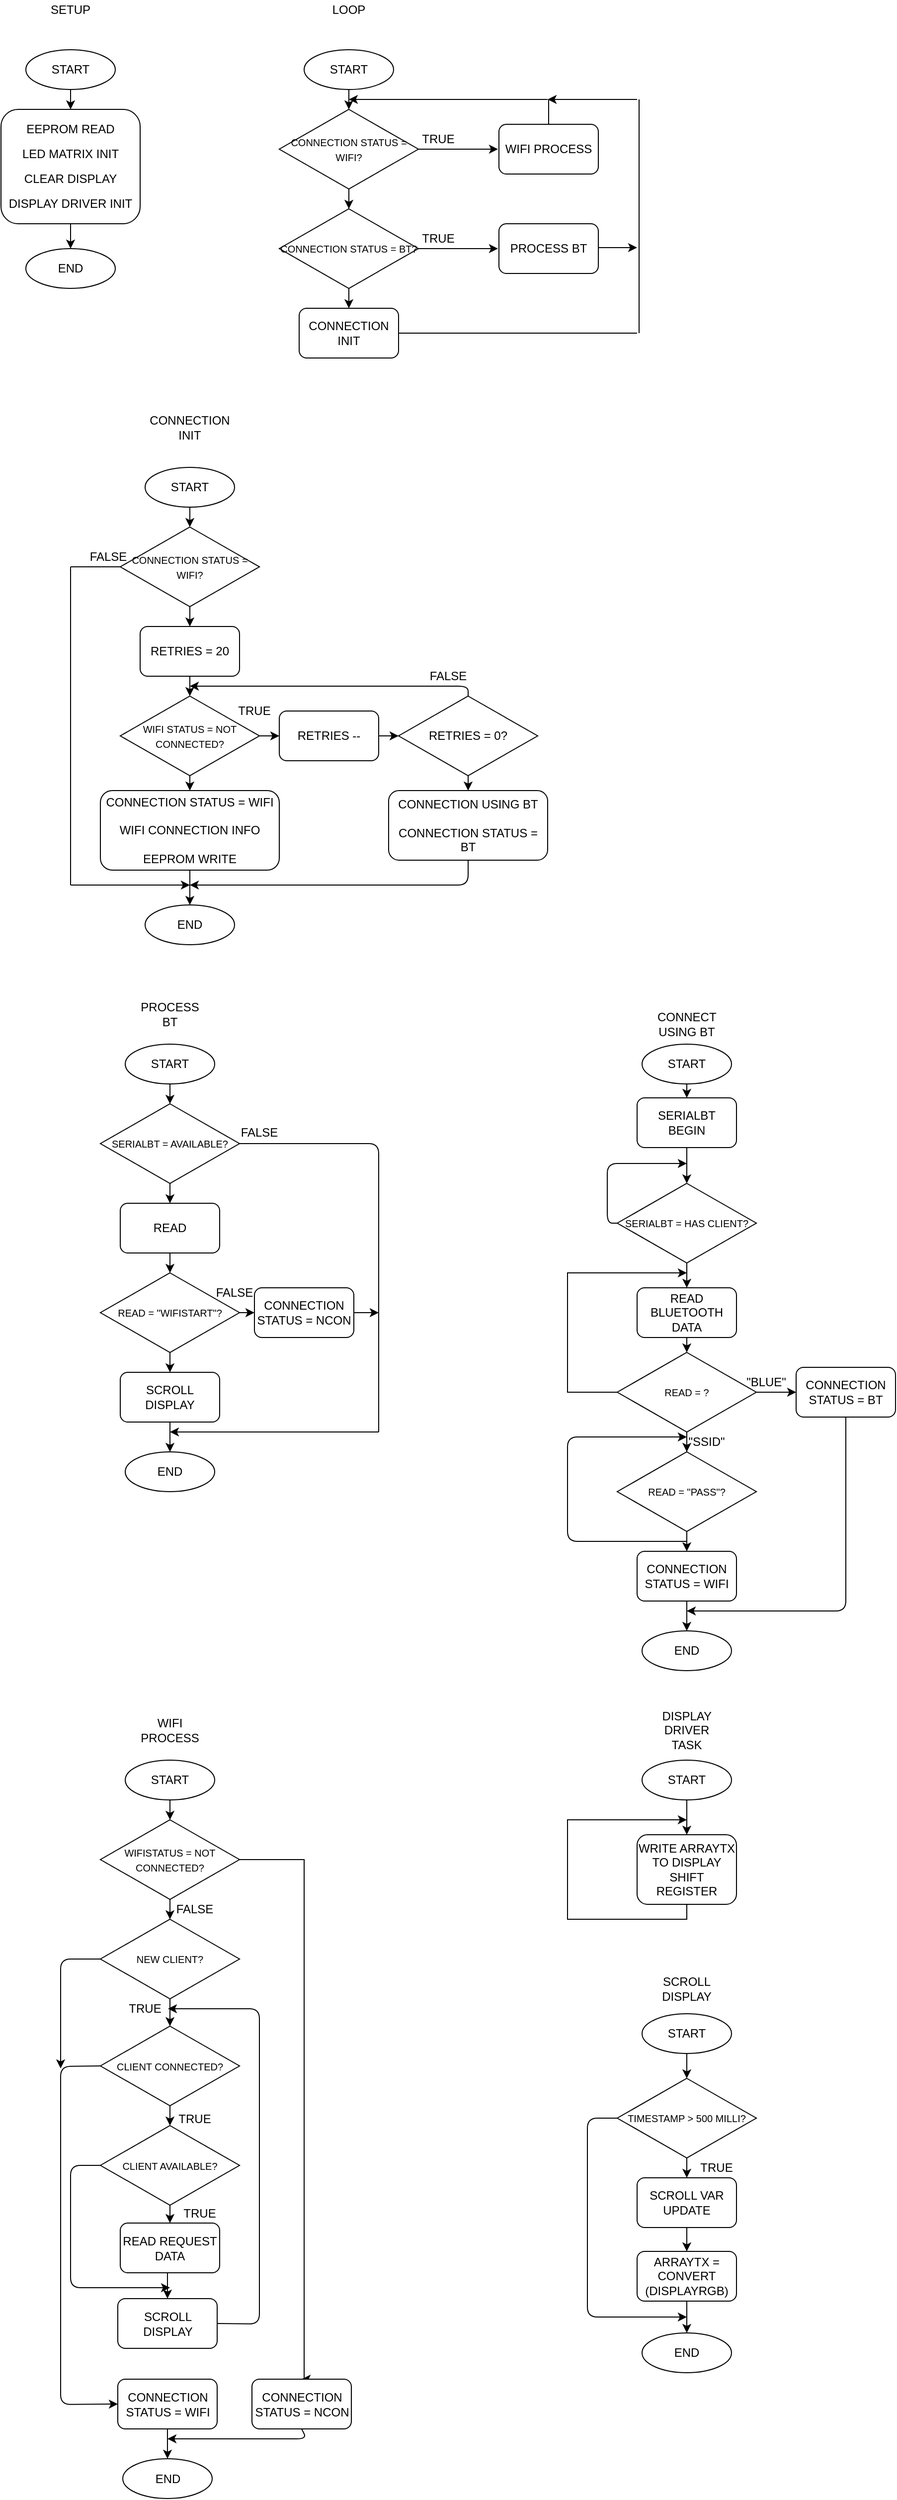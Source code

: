 <mxfile version="11.1.4" type="device"><diagram id="r3pLSAEh0v1esxWVnWzQ" name="Page-1"><mxGraphModel dx="897" dy="475" grid="1" gridSize="10" guides="1" tooltips="1" connect="1" arrows="1" fold="1" page="1" pageScale="1" pageWidth="827" pageHeight="1169" math="0" shadow="0"><root><mxCell id="0"/><mxCell id="1" parent="0"/><mxCell id="NDOC8Q_pHgvqUXHA_9qT-2" value="SETUP" style="text;html=1;strokeColor=none;fillColor=none;align=center;verticalAlign=middle;whiteSpace=wrap;rounded=0;" parent="1" vertex="1"><mxGeometry x="80" y="30" width="40" height="20" as="geometry"/></mxCell><mxCell id="NDOC8Q_pHgvqUXHA_9qT-3" value="LOOP" style="text;html=1;strokeColor=none;fillColor=none;align=center;verticalAlign=middle;whiteSpace=wrap;rounded=0;" parent="1" vertex="1"><mxGeometry x="360" y="30" width="40" height="20" as="geometry"/></mxCell><mxCell id="NDOC8Q_pHgvqUXHA_9qT-4" value="START" style="ellipse;whiteSpace=wrap;html=1;" parent="1" vertex="1"><mxGeometry x="55" y="80" width="90" height="40" as="geometry"/></mxCell><mxCell id="NDOC8Q_pHgvqUXHA_9qT-5" value="" style="rounded=1;whiteSpace=wrap;html=1;" parent="1" vertex="1"><mxGeometry x="30" y="140" width="140" height="115" as="geometry"/></mxCell><mxCell id="NDOC8Q_pHgvqUXHA_9qT-6" value="EEPROM READ" style="text;html=1;strokeColor=none;fillColor=none;align=center;verticalAlign=middle;whiteSpace=wrap;rounded=0;" parent="1" vertex="1"><mxGeometry x="50" y="150" width="100" height="20" as="geometry"/></mxCell><mxCell id="NDOC8Q_pHgvqUXHA_9qT-7" value="LED MATRIX INIT" style="text;html=1;strokeColor=none;fillColor=none;align=center;verticalAlign=middle;whiteSpace=wrap;rounded=0;" parent="1" vertex="1"><mxGeometry x="50" y="175" width="100" height="20" as="geometry"/></mxCell><mxCell id="NDOC8Q_pHgvqUXHA_9qT-8" value="CLEAR DISPLAY" style="text;html=1;strokeColor=none;fillColor=none;align=center;verticalAlign=middle;whiteSpace=wrap;rounded=0;" parent="1" vertex="1"><mxGeometry x="50" y="200" width="100" height="20" as="geometry"/></mxCell><mxCell id="NDOC8Q_pHgvqUXHA_9qT-9" value="DISPLAY DRIVER INIT" style="text;html=1;strokeColor=none;fillColor=none;align=center;verticalAlign=middle;whiteSpace=wrap;rounded=0;" parent="1" vertex="1"><mxGeometry x="30" y="225" width="140" height="20" as="geometry"/></mxCell><mxCell id="NDOC8Q_pHgvqUXHA_9qT-10" value="" style="endArrow=classic;html=1;exitX=0.5;exitY=1;exitDx=0;exitDy=0;" parent="1" source="NDOC8Q_pHgvqUXHA_9qT-4" edge="1"><mxGeometry width="50" height="50" relative="1" as="geometry"><mxPoint x="30" y="330" as="sourcePoint"/><mxPoint x="100" y="140" as="targetPoint"/></mxGeometry></mxCell><mxCell id="NDOC8Q_pHgvqUXHA_9qT-11" value="END" style="ellipse;whiteSpace=wrap;html=1;" parent="1" vertex="1"><mxGeometry x="55" y="280" width="90" height="40" as="geometry"/></mxCell><mxCell id="NDOC8Q_pHgvqUXHA_9qT-12" value="" style="endArrow=classic;html=1;exitX=0.5;exitY=1;exitDx=0;exitDy=0;entryX=0.5;entryY=0;entryDx=0;entryDy=0;" parent="1" source="NDOC8Q_pHgvqUXHA_9qT-5" target="NDOC8Q_pHgvqUXHA_9qT-11" edge="1"><mxGeometry width="50" height="50" relative="1" as="geometry"><mxPoint x="30" y="380" as="sourcePoint"/><mxPoint x="80" y="330" as="targetPoint"/></mxGeometry></mxCell><mxCell id="NDOC8Q_pHgvqUXHA_9qT-14" value="START" style="ellipse;whiteSpace=wrap;html=1;" parent="1" vertex="1"><mxGeometry x="335" y="80" width="90" height="40" as="geometry"/></mxCell><mxCell id="NDOC8Q_pHgvqUXHA_9qT-21" value="" style="edgeStyle=orthogonalEdgeStyle;rounded=0;orthogonalLoop=1;jettySize=auto;html=1;" parent="1" source="NDOC8Q_pHgvqUXHA_9qT-15" edge="1"><mxGeometry relative="1" as="geometry"><mxPoint x="530" y="180" as="targetPoint"/></mxGeometry></mxCell><mxCell id="NDOC8Q_pHgvqUXHA_9qT-15" value="&lt;span style=&quot;white-space: normal&quot;&gt;&lt;font style=&quot;font-size: 10px ; line-height: 110%&quot;&gt;CONNECTION STATUS = WIFI?&lt;/font&gt;&lt;/span&gt;" style="rhombus;whiteSpace=wrap;html=1;" parent="1" vertex="1"><mxGeometry x="310" y="140" width="140" height="80" as="geometry"/></mxCell><mxCell id="NDOC8Q_pHgvqUXHA_9qT-16" value="" style="endArrow=classic;html=1;exitX=0.5;exitY=1;exitDx=0;exitDy=0;entryX=0.5;entryY=0;entryDx=0;entryDy=0;" parent="1" source="NDOC8Q_pHgvqUXHA_9qT-14" target="NDOC8Q_pHgvqUXHA_9qT-15" edge="1"><mxGeometry width="50" height="50" relative="1" as="geometry"><mxPoint x="-23" y="380" as="sourcePoint"/><mxPoint x="380" y="130" as="targetPoint"/></mxGeometry></mxCell><mxCell id="NDOC8Q_pHgvqUXHA_9qT-40" value="" style="edgeStyle=orthogonalEdgeStyle;rounded=0;orthogonalLoop=1;jettySize=auto;html=1;" parent="1" source="NDOC8Q_pHgvqUXHA_9qT-17" edge="1"><mxGeometry relative="1" as="geometry"><mxPoint x="530" y="280" as="targetPoint"/></mxGeometry></mxCell><mxCell id="NDOC8Q_pHgvqUXHA_9qT-17" value="&lt;span style=&quot;white-space: normal&quot;&gt;&lt;font style=&quot;font-size: 10px ; line-height: 110%&quot;&gt;CONNECTION STATUS = BT?&lt;/font&gt;&lt;/span&gt;" style="rhombus;whiteSpace=wrap;html=1;" parent="1" vertex="1"><mxGeometry x="310" y="240" width="140" height="80" as="geometry"/></mxCell><mxCell id="NDOC8Q_pHgvqUXHA_9qT-22" value="WIFI PROCESS" style="rounded=1;whiteSpace=wrap;html=1;" parent="1" vertex="1"><mxGeometry x="531" y="155" width="100" height="50" as="geometry"/></mxCell><mxCell id="NDOC8Q_pHgvqUXHA_9qT-25" value="PROCESS BT" style="rounded=1;whiteSpace=wrap;html=1;" parent="1" vertex="1"><mxGeometry x="531" y="255" width="100" height="50" as="geometry"/></mxCell><mxCell id="NDOC8Q_pHgvqUXHA_9qT-26" value="" style="endArrow=classic;html=1;" parent="1" edge="1"><mxGeometry width="50" height="50" relative="1" as="geometry"><mxPoint x="580" y="130" as="sourcePoint"/><mxPoint x="380" y="130" as="targetPoint"/></mxGeometry></mxCell><mxCell id="NDOC8Q_pHgvqUXHA_9qT-27" value="" style="endArrow=none;html=1;entryX=0.5;entryY=0;entryDx=0;entryDy=0;" parent="1" target="NDOC8Q_pHgvqUXHA_9qT-22" edge="1"><mxGeometry width="50" height="50" relative="1" as="geometry"><mxPoint x="581" y="130" as="sourcePoint"/><mxPoint x="-30" y="340" as="targetPoint"/></mxGeometry></mxCell><mxCell id="NDOC8Q_pHgvqUXHA_9qT-28" value="" style="endArrow=classic;html=1;" parent="1" edge="1"><mxGeometry width="50" height="50" relative="1" as="geometry"><mxPoint x="631" y="279" as="sourcePoint"/><mxPoint x="670" y="279" as="targetPoint"/></mxGeometry></mxCell><mxCell id="NDOC8Q_pHgvqUXHA_9qT-30" value="TRUE" style="text;html=1;strokeColor=none;fillColor=none;align=center;verticalAlign=middle;whiteSpace=wrap;rounded=0;" parent="1" vertex="1"><mxGeometry x="450" y="160" width="40" height="20" as="geometry"/></mxCell><mxCell id="NDOC8Q_pHgvqUXHA_9qT-31" value="TRUE" style="text;html=1;strokeColor=none;fillColor=none;align=center;verticalAlign=middle;whiteSpace=wrap;rounded=0;" parent="1" vertex="1"><mxGeometry x="450" y="260" width="40" height="20" as="geometry"/></mxCell><mxCell id="NDOC8Q_pHgvqUXHA_9qT-32" value="" style="endArrow=classic;html=1;exitX=0.5;exitY=1;exitDx=0;exitDy=0;entryX=0.5;entryY=0;entryDx=0;entryDy=0;" parent="1" source="NDOC8Q_pHgvqUXHA_9qT-15" target="NDOC8Q_pHgvqUXHA_9qT-17" edge="1"><mxGeometry width="50" height="50" relative="1" as="geometry"><mxPoint x="-170" y="390" as="sourcePoint"/><mxPoint x="-120" y="340" as="targetPoint"/></mxGeometry></mxCell><mxCell id="NDOC8Q_pHgvqUXHA_9qT-33" value="CONNECTION INIT" style="rounded=1;whiteSpace=wrap;html=1;" parent="1" vertex="1"><mxGeometry x="330" y="340" width="100" height="50" as="geometry"/></mxCell><mxCell id="NDOC8Q_pHgvqUXHA_9qT-34" value="" style="endArrow=classic;html=1;exitX=0.5;exitY=1;exitDx=0;exitDy=0;entryX=0.5;entryY=0;entryDx=0;entryDy=0;" parent="1" source="NDOC8Q_pHgvqUXHA_9qT-17" target="NDOC8Q_pHgvqUXHA_9qT-33" edge="1"><mxGeometry width="50" height="50" relative="1" as="geometry"><mxPoint x="-170" y="460" as="sourcePoint"/><mxPoint x="-120" y="410" as="targetPoint"/></mxGeometry></mxCell><mxCell id="NDOC8Q_pHgvqUXHA_9qT-35" value="" style="endArrow=classic;html=1;" parent="1" edge="1"><mxGeometry width="50" height="50" relative="1" as="geometry"><mxPoint x="670" y="130" as="sourcePoint"/><mxPoint x="580" y="130" as="targetPoint"/></mxGeometry></mxCell><mxCell id="NDOC8Q_pHgvqUXHA_9qT-36" value="" style="endArrow=none;html=1;" parent="1" edge="1"><mxGeometry width="50" height="50" relative="1" as="geometry"><mxPoint x="672" y="365" as="sourcePoint"/><mxPoint x="672" y="130" as="targetPoint"/></mxGeometry></mxCell><mxCell id="NDOC8Q_pHgvqUXHA_9qT-38" value="" style="endArrow=none;html=1;exitX=1;exitY=0.5;exitDx=0;exitDy=0;" parent="1" source="NDOC8Q_pHgvqUXHA_9qT-33" edge="1"><mxGeometry width="50" height="50" relative="1" as="geometry"><mxPoint x="-170" y="460" as="sourcePoint"/><mxPoint x="670" y="365" as="targetPoint"/></mxGeometry></mxCell><mxCell id="NDOC8Q_pHgvqUXHA_9qT-41" value="CONNECTION INIT" style="text;html=1;strokeColor=none;fillColor=none;align=center;verticalAlign=middle;whiteSpace=wrap;rounded=0;" parent="1" vertex="1"><mxGeometry x="200" y="450" width="40" height="20" as="geometry"/></mxCell><mxCell id="NDOC8Q_pHgvqUXHA_9qT-42" style="edgeStyle=orthogonalEdgeStyle;rounded=0;orthogonalLoop=1;jettySize=auto;html=1;exitX=0.5;exitY=1;exitDx=0;exitDy=0;" parent="1" source="NDOC8Q_pHgvqUXHA_9qT-11" target="NDOC8Q_pHgvqUXHA_9qT-11" edge="1"><mxGeometry relative="1" as="geometry"/></mxCell><mxCell id="NDOC8Q_pHgvqUXHA_9qT-44" value="START" style="ellipse;whiteSpace=wrap;html=1;" parent="1" vertex="1"><mxGeometry x="175" y="500" width="90" height="40" as="geometry"/></mxCell><mxCell id="NDOC8Q_pHgvqUXHA_9qT-45" value="&lt;span style=&quot;white-space: normal&quot;&gt;&lt;font style=&quot;font-size: 10px ; line-height: 110%&quot;&gt;CONNECTION STATUS = WIFI?&lt;/font&gt;&lt;/span&gt;" style="rhombus;whiteSpace=wrap;html=1;" parent="1" vertex="1"><mxGeometry x="150" y="560" width="140" height="80" as="geometry"/></mxCell><mxCell id="NDOC8Q_pHgvqUXHA_9qT-46" value="" style="endArrow=classic;html=1;exitX=0.5;exitY=1;exitDx=0;exitDy=0;entryX=0.5;entryY=0;entryDx=0;entryDy=0;" parent="1" source="NDOC8Q_pHgvqUXHA_9qT-44" target="NDOC8Q_pHgvqUXHA_9qT-45" edge="1"><mxGeometry width="50" height="50" relative="1" as="geometry"><mxPoint x="230" y="265" as="sourcePoint"/><mxPoint x="230" y="290" as="targetPoint"/></mxGeometry></mxCell><mxCell id="NDOC8Q_pHgvqUXHA_9qT-51" value="RETRIES = 20" style="rounded=1;whiteSpace=wrap;html=1;" parent="1" vertex="1"><mxGeometry x="170" y="660" width="100" height="50" as="geometry"/></mxCell><mxCell id="NDOC8Q_pHgvqUXHA_9qT-52" value="" style="endArrow=classic;html=1;exitX=0.5;exitY=1;exitDx=0;exitDy=0;entryX=0.5;entryY=0;entryDx=0;entryDy=0;" parent="1" source="NDOC8Q_pHgvqUXHA_9qT-45" target="NDOC8Q_pHgvqUXHA_9qT-51" edge="1"><mxGeometry width="50" height="50" relative="1" as="geometry"><mxPoint x="230" y="550" as="sourcePoint"/><mxPoint x="230" y="570" as="targetPoint"/></mxGeometry></mxCell><mxCell id="NDOC8Q_pHgvqUXHA_9qT-53" value="&lt;span style=&quot;white-space: normal&quot;&gt;&lt;font style=&quot;font-size: 10px ; line-height: 110%&quot;&gt;WIFI STATUS = NOT CONNECTED?&lt;/font&gt;&lt;/span&gt;" style="rhombus;whiteSpace=wrap;html=1;" parent="1" vertex="1"><mxGeometry x="150" y="730" width="140" height="80" as="geometry"/></mxCell><mxCell id="NDOC8Q_pHgvqUXHA_9qT-54" value="" style="endArrow=classic;html=1;exitX=0.5;exitY=1;exitDx=0;exitDy=0;entryX=0.5;entryY=0;entryDx=0;entryDy=0;" parent="1" source="NDOC8Q_pHgvqUXHA_9qT-51" target="NDOC8Q_pHgvqUXHA_9qT-53" edge="1"><mxGeometry width="50" height="50" relative="1" as="geometry"><mxPoint x="230" y="650" as="sourcePoint"/><mxPoint x="230" y="670" as="targetPoint"/></mxGeometry></mxCell><mxCell id="NDOC8Q_pHgvqUXHA_9qT-57" value="FALSE" style="text;html=1;strokeColor=none;fillColor=none;align=center;verticalAlign=middle;whiteSpace=wrap;rounded=0;" parent="1" vertex="1"><mxGeometry x="460" y="700" width="40" height="20" as="geometry"/></mxCell><mxCell id="NDOC8Q_pHgvqUXHA_9qT-63" value="&lt;span style=&quot;white-space: normal&quot;&gt;&lt;font style=&quot;line-height: 110% ; font-size: 12px&quot;&gt;RETRIES = 0?&lt;/font&gt;&lt;/span&gt;" style="rhombus;whiteSpace=wrap;html=1;" parent="1" vertex="1"><mxGeometry x="430" y="730" width="140" height="80" as="geometry"/></mxCell><mxCell id="NDOC8Q_pHgvqUXHA_9qT-64" value="RETRIES --" style="rounded=1;whiteSpace=wrap;html=1;" parent="1" vertex="1"><mxGeometry x="310" y="745" width="100" height="50" as="geometry"/></mxCell><mxCell id="NDOC8Q_pHgvqUXHA_9qT-65" value="" style="endArrow=classic;html=1;exitX=1;exitY=0.5;exitDx=0;exitDy=0;entryX=0;entryY=0.5;entryDx=0;entryDy=0;" parent="1" source="NDOC8Q_pHgvqUXHA_9qT-53" target="NDOC8Q_pHgvqUXHA_9qT-64" edge="1"><mxGeometry width="50" height="50" relative="1" as="geometry"><mxPoint x="30" y="880" as="sourcePoint"/><mxPoint x="80" y="830" as="targetPoint"/></mxGeometry></mxCell><mxCell id="NDOC8Q_pHgvqUXHA_9qT-66" value="" style="endArrow=classic;html=1;exitX=1;exitY=0.5;exitDx=0;exitDy=0;entryX=0;entryY=0.5;entryDx=0;entryDy=0;" parent="1" source="NDOC8Q_pHgvqUXHA_9qT-64" target="NDOC8Q_pHgvqUXHA_9qT-63" edge="1"><mxGeometry width="50" height="50" relative="1" as="geometry"><mxPoint x="300" y="780" as="sourcePoint"/><mxPoint x="320" y="780" as="targetPoint"/></mxGeometry></mxCell><mxCell id="NDOC8Q_pHgvqUXHA_9qT-67" value="" style="endArrow=classic;html=1;exitX=0.5;exitY=0;exitDx=0;exitDy=0;" parent="1" source="NDOC8Q_pHgvqUXHA_9qT-63" edge="1"><mxGeometry width="50" height="50" relative="1" as="geometry"><mxPoint x="500" y="720" as="sourcePoint"/><mxPoint x="220" y="720" as="targetPoint"/><Array as="points"><mxPoint x="500" y="720"/></Array></mxGeometry></mxCell><mxCell id="NDOC8Q_pHgvqUXHA_9qT-68" value="CONNECTION USING BT&lt;br&gt;&lt;font&gt;&lt;br&gt;&lt;font style=&quot;font-size: 12px&quot;&gt;CONNECTION STATUS = BT&lt;/font&gt;&lt;/font&gt;" style="rounded=1;whiteSpace=wrap;html=1;" parent="1" vertex="1"><mxGeometry x="420" y="825" width="160" height="70" as="geometry"/></mxCell><mxCell id="NDOC8Q_pHgvqUXHA_9qT-71" value="TRUE" style="text;html=1;strokeColor=none;fillColor=none;align=center;verticalAlign=middle;whiteSpace=wrap;rounded=0;" parent="1" vertex="1"><mxGeometry x="265" y="735" width="40" height="20" as="geometry"/></mxCell><mxCell id="NDOC8Q_pHgvqUXHA_9qT-72" value="CONNECTION STATUS = WIFI&lt;br&gt;&lt;br&gt;WIFI CONNECTION INFO&lt;br&gt;&lt;br&gt;EEPROM WRITE" style="rounded=1;whiteSpace=wrap;html=1;" parent="1" vertex="1"><mxGeometry x="130" y="825" width="180" height="80" as="geometry"/></mxCell><mxCell id="NDOC8Q_pHgvqUXHA_9qT-73" value="" style="endArrow=classic;html=1;exitX=0.5;exitY=1;exitDx=0;exitDy=0;entryX=0.5;entryY=0;entryDx=0;entryDy=0;" parent="1" source="NDOC8Q_pHgvqUXHA_9qT-53" target="NDOC8Q_pHgvqUXHA_9qT-72" edge="1"><mxGeometry width="50" height="50" relative="1" as="geometry"><mxPoint x="30" y="980" as="sourcePoint"/><mxPoint x="80" y="930" as="targetPoint"/></mxGeometry></mxCell><mxCell id="NDOC8Q_pHgvqUXHA_9qT-74" value="" style="endArrow=classic;html=1;exitX=0.5;exitY=1;exitDx=0;exitDy=0;entryX=0.5;entryY=0;entryDx=0;entryDy=0;" parent="1" source="NDOC8Q_pHgvqUXHA_9qT-63" target="NDOC8Q_pHgvqUXHA_9qT-68" edge="1"><mxGeometry width="50" height="50" relative="1" as="geometry"><mxPoint x="230" y="820" as="sourcePoint"/><mxPoint x="230" y="840" as="targetPoint"/></mxGeometry></mxCell><mxCell id="NDOC8Q_pHgvqUXHA_9qT-75" value="END" style="ellipse;whiteSpace=wrap;html=1;" parent="1" vertex="1"><mxGeometry x="175" y="940" width="90" height="40" as="geometry"/></mxCell><mxCell id="NDOC8Q_pHgvqUXHA_9qT-76" value="" style="endArrow=classic;html=1;exitX=0.5;exitY=1;exitDx=0;exitDy=0;entryX=0.5;entryY=0;entryDx=0;entryDy=0;" parent="1" source="NDOC8Q_pHgvqUXHA_9qT-72" target="NDOC8Q_pHgvqUXHA_9qT-75" edge="1"><mxGeometry width="50" height="50" relative="1" as="geometry"><mxPoint x="30" y="1040" as="sourcePoint"/><mxPoint x="220" y="950" as="targetPoint"/></mxGeometry></mxCell><mxCell id="NDOC8Q_pHgvqUXHA_9qT-77" value="" style="endArrow=classic;html=1;exitX=0.5;exitY=1;exitDx=0;exitDy=0;" parent="1" source="NDOC8Q_pHgvqUXHA_9qT-68" edge="1"><mxGeometry width="50" height="50" relative="1" as="geometry"><mxPoint x="230" y="920" as="sourcePoint"/><mxPoint x="220" y="920" as="targetPoint"/><Array as="points"><mxPoint x="500" y="920"/><mxPoint x="380" y="920"/></Array></mxGeometry></mxCell><mxCell id="NDOC8Q_pHgvqUXHA_9qT-78" value="FALSE" style="text;html=1;strokeColor=none;fillColor=none;align=center;verticalAlign=middle;whiteSpace=wrap;rounded=0;" parent="1" vertex="1"><mxGeometry x="118" y="580" width="40" height="20" as="geometry"/></mxCell><mxCell id="NDOC8Q_pHgvqUXHA_9qT-79" value="" style="endArrow=classic;html=1;" parent="1" edge="1"><mxGeometry width="50" height="50" relative="1" as="geometry"><mxPoint x="100" y="920" as="sourcePoint"/><mxPoint x="220" y="920" as="targetPoint"/><Array as="points"/></mxGeometry></mxCell><mxCell id="NDOC8Q_pHgvqUXHA_9qT-80" value="" style="endArrow=none;html=1;" parent="1" edge="1"><mxGeometry width="50" height="50" relative="1" as="geometry"><mxPoint x="100" y="600" as="sourcePoint"/><mxPoint x="100" y="920" as="targetPoint"/></mxGeometry></mxCell><mxCell id="NDOC8Q_pHgvqUXHA_9qT-81" value="" style="endArrow=none;html=1;entryX=0;entryY=0.5;entryDx=0;entryDy=0;" parent="1" target="NDOC8Q_pHgvqUXHA_9qT-45" edge="1"><mxGeometry width="50" height="50" relative="1" as="geometry"><mxPoint x="100" y="600" as="sourcePoint"/><mxPoint x="80" y="980" as="targetPoint"/></mxGeometry></mxCell><mxCell id="NDOC8Q_pHgvqUXHA_9qT-83" value="PROCESS BT" style="text;html=1;strokeColor=none;fillColor=none;align=center;verticalAlign=middle;whiteSpace=wrap;rounded=0;" parent="1" vertex="1"><mxGeometry x="180" y="1040" width="40" height="20" as="geometry"/></mxCell><mxCell id="NDOC8Q_pHgvqUXHA_9qT-84" value="START" style="ellipse;whiteSpace=wrap;html=1;" parent="1" vertex="1"><mxGeometry x="155" y="1080" width="90" height="40" as="geometry"/></mxCell><mxCell id="NDOC8Q_pHgvqUXHA_9qT-86" value="&lt;span style=&quot;white-space: normal&quot;&gt;&lt;font style=&quot;font-size: 10px ; line-height: 110%&quot;&gt;SERIALBT = AVAILABLE?&lt;/font&gt;&lt;/span&gt;" style="rhombus;whiteSpace=wrap;html=1;" parent="1" vertex="1"><mxGeometry x="130" y="1140" width="140" height="80" as="geometry"/></mxCell><mxCell id="NDOC8Q_pHgvqUXHA_9qT-88" value="READ" style="rounded=1;whiteSpace=wrap;html=1;" parent="1" vertex="1"><mxGeometry x="150" y="1240" width="100" height="50" as="geometry"/></mxCell><mxCell id="NDOC8Q_pHgvqUXHA_9qT-89" value="&lt;span style=&quot;white-space: normal&quot;&gt;&lt;font style=&quot;font-size: 10px ; line-height: 110%&quot;&gt;READ = &quot;WIFISTART&quot;?&lt;/font&gt;&lt;/span&gt;" style="rhombus;whiteSpace=wrap;html=1;" parent="1" vertex="1"><mxGeometry x="130" y="1310" width="140" height="80" as="geometry"/></mxCell><mxCell id="NDOC8Q_pHgvqUXHA_9qT-90" value="SCROLL DISPLAY" style="rounded=1;whiteSpace=wrap;html=1;" parent="1" vertex="1"><mxGeometry x="150" y="1410" width="100" height="50" as="geometry"/></mxCell><mxCell id="NDOC8Q_pHgvqUXHA_9qT-91" value="" style="endArrow=classic;html=1;exitX=0.5;exitY=1;exitDx=0;exitDy=0;entryX=0.5;entryY=0;entryDx=0;entryDy=0;" parent="1" source="NDOC8Q_pHgvqUXHA_9qT-84" target="NDOC8Q_pHgvqUXHA_9qT-86" edge="1"><mxGeometry width="50" height="50" relative="1" as="geometry"><mxPoint x="40" y="1530" as="sourcePoint"/><mxPoint x="90" y="1480" as="targetPoint"/></mxGeometry></mxCell><mxCell id="NDOC8Q_pHgvqUXHA_9qT-92" value="" style="endArrow=classic;html=1;exitX=0.5;exitY=1;exitDx=0;exitDy=0;entryX=0.5;entryY=0;entryDx=0;entryDy=0;" parent="1" source="NDOC8Q_pHgvqUXHA_9qT-86" target="NDOC8Q_pHgvqUXHA_9qT-88" edge="1"><mxGeometry width="50" height="50" relative="1" as="geometry"><mxPoint x="210" y="1130" as="sourcePoint"/><mxPoint x="210" y="1150" as="targetPoint"/></mxGeometry></mxCell><mxCell id="NDOC8Q_pHgvqUXHA_9qT-93" value="" style="endArrow=classic;html=1;exitX=0.5;exitY=1;exitDx=0;exitDy=0;entryX=0.5;entryY=0;entryDx=0;entryDy=0;" parent="1" source="NDOC8Q_pHgvqUXHA_9qT-88" target="NDOC8Q_pHgvqUXHA_9qT-89" edge="1"><mxGeometry width="50" height="50" relative="1" as="geometry"><mxPoint x="220" y="1140" as="sourcePoint"/><mxPoint x="220" y="1160" as="targetPoint"/></mxGeometry></mxCell><mxCell id="NDOC8Q_pHgvqUXHA_9qT-94" value="" style="endArrow=classic;html=1;exitX=0.5;exitY=1;exitDx=0;exitDy=0;entryX=0.5;entryY=0;entryDx=0;entryDy=0;" parent="1" source="NDOC8Q_pHgvqUXHA_9qT-89" target="NDOC8Q_pHgvqUXHA_9qT-90" edge="1"><mxGeometry width="50" height="50" relative="1" as="geometry"><mxPoint x="230" y="1150" as="sourcePoint"/><mxPoint x="230" y="1170" as="targetPoint"/></mxGeometry></mxCell><mxCell id="NDOC8Q_pHgvqUXHA_9qT-95" value="END" style="ellipse;whiteSpace=wrap;html=1;" parent="1" vertex="1"><mxGeometry x="155" y="1490" width="90" height="40" as="geometry"/></mxCell><mxCell id="NDOC8Q_pHgvqUXHA_9qT-96" value="" style="endArrow=classic;html=1;exitX=0.5;exitY=1;exitDx=0;exitDy=0;entryX=0.5;entryY=0;entryDx=0;entryDy=0;" parent="1" source="NDOC8Q_pHgvqUXHA_9qT-90" target="NDOC8Q_pHgvqUXHA_9qT-95" edge="1"><mxGeometry width="50" height="50" relative="1" as="geometry"><mxPoint x="210" y="1400" as="sourcePoint"/><mxPoint x="210" y="1420" as="targetPoint"/></mxGeometry></mxCell><mxCell id="NDOC8Q_pHgvqUXHA_9qT-97" value="" style="endArrow=none;html=1;exitX=1;exitY=0.5;exitDx=0;exitDy=0;" parent="1" source="NDOC8Q_pHgvqUXHA_9qT-86" edge="1"><mxGeometry width="50" height="50" relative="1" as="geometry"><mxPoint x="40" y="1600" as="sourcePoint"/><mxPoint x="410" y="1470" as="targetPoint"/><Array as="points"><mxPoint x="410" y="1180"/><mxPoint x="410" y="1300"/></Array></mxGeometry></mxCell><mxCell id="NDOC8Q_pHgvqUXHA_9qT-98" value="" style="endArrow=classic;html=1;" parent="1" edge="1"><mxGeometry width="50" height="50" relative="1" as="geometry"><mxPoint x="410" y="1470" as="sourcePoint"/><mxPoint x="200" y="1470" as="targetPoint"/></mxGeometry></mxCell><mxCell id="NDOC8Q_pHgvqUXHA_9qT-99" value="FALSE" style="text;html=1;strokeColor=none;fillColor=none;align=center;verticalAlign=middle;whiteSpace=wrap;rounded=0;" parent="1" vertex="1"><mxGeometry x="270" y="1159" width="40" height="20" as="geometry"/></mxCell><mxCell id="NDOC8Q_pHgvqUXHA_9qT-102" value="FALSE" style="text;html=1;strokeColor=none;fillColor=none;align=center;verticalAlign=middle;whiteSpace=wrap;rounded=0;" parent="1" vertex="1"><mxGeometry x="245" y="1320" width="40" height="20" as="geometry"/></mxCell><mxCell id="NDOC8Q_pHgvqUXHA_9qT-103" value="CONNECTION STATUS = NCON" style="rounded=1;whiteSpace=wrap;html=1;" parent="1" vertex="1"><mxGeometry x="285" y="1325" width="100" height="50" as="geometry"/></mxCell><mxCell id="NDOC8Q_pHgvqUXHA_9qT-104" value="" style="endArrow=classic;html=1;exitX=1;exitY=0.5;exitDx=0;exitDy=0;entryX=0;entryY=0.5;entryDx=0;entryDy=0;" parent="1" source="NDOC8Q_pHgvqUXHA_9qT-89" target="NDOC8Q_pHgvqUXHA_9qT-103" edge="1"><mxGeometry width="50" height="50" relative="1" as="geometry"><mxPoint x="210" y="1300" as="sourcePoint"/><mxPoint x="210" y="1320" as="targetPoint"/></mxGeometry></mxCell><mxCell id="NDOC8Q_pHgvqUXHA_9qT-105" value="" style="endArrow=classic;html=1;exitX=1;exitY=0.5;exitDx=0;exitDy=0;" parent="1" source="NDOC8Q_pHgvqUXHA_9qT-103" edge="1"><mxGeometry width="50" height="50" relative="1" as="geometry"><mxPoint x="420" y="1480" as="sourcePoint"/><mxPoint x="410" y="1350" as="targetPoint"/></mxGeometry></mxCell><mxCell id="NDOC8Q_pHgvqUXHA_9qT-107" value="CONNECT USING BT" style="text;html=1;strokeColor=none;fillColor=none;align=center;verticalAlign=middle;whiteSpace=wrap;rounded=0;" parent="1" vertex="1"><mxGeometry x="700" y="1050" width="40" height="20" as="geometry"/></mxCell><mxCell id="NDOC8Q_pHgvqUXHA_9qT-108" value="START" style="ellipse;whiteSpace=wrap;html=1;" parent="1" vertex="1"><mxGeometry x="675" y="1080" width="90" height="40" as="geometry"/></mxCell><mxCell id="NDOC8Q_pHgvqUXHA_9qT-110" value="SERIALBT BEGIN" style="rounded=1;whiteSpace=wrap;html=1;" parent="1" vertex="1"><mxGeometry x="670" y="1134" width="100" height="50" as="geometry"/></mxCell><mxCell id="NDOC8Q_pHgvqUXHA_9qT-111" value="&lt;span style=&quot;white-space: normal&quot;&gt;&lt;font style=&quot;font-size: 10px ; line-height: 110%&quot;&gt;SERIALBT = HAS CLIENT?&lt;/font&gt;&lt;/span&gt;" style="rhombus;whiteSpace=wrap;html=1;" parent="1" vertex="1"><mxGeometry x="650" y="1220" width="140" height="80" as="geometry"/></mxCell><mxCell id="NDOC8Q_pHgvqUXHA_9qT-112" value="" style="endArrow=classic;html=1;entryX=0.5;entryY=0;entryDx=0;entryDy=0;exitX=0.5;exitY=1;exitDx=0;exitDy=0;" parent="1" source="NDOC8Q_pHgvqUXHA_9qT-110" target="NDOC8Q_pHgvqUXHA_9qT-111" edge="1"><mxGeometry width="50" height="50" relative="1" as="geometry"><mxPoint x="20" y="1600" as="sourcePoint"/><mxPoint x="70" y="1550" as="targetPoint"/></mxGeometry></mxCell><mxCell id="NDOC8Q_pHgvqUXHA_9qT-115" value="" style="endArrow=classic;html=1;exitX=0;exitY=0.5;exitDx=0;exitDy=0;" parent="1" source="NDOC8Q_pHgvqUXHA_9qT-111" edge="1"><mxGeometry width="50" height="50" relative="1" as="geometry"><mxPoint x="640" y="1260" as="sourcePoint"/><mxPoint x="720" y="1200" as="targetPoint"/><Array as="points"><mxPoint x="640" y="1260"/><mxPoint x="640" y="1200"/></Array></mxGeometry></mxCell><mxCell id="NDOC8Q_pHgvqUXHA_9qT-120" value="" style="endArrow=classic;html=1;entryX=0.5;entryY=0;entryDx=0;entryDy=0;exitX=0.5;exitY=1;exitDx=0;exitDy=0;" parent="1" source="NDOC8Q_pHgvqUXHA_9qT-108" target="NDOC8Q_pHgvqUXHA_9qT-110" edge="1"><mxGeometry width="50" height="50" relative="1" as="geometry"><mxPoint x="210" y="1600" as="sourcePoint"/><mxPoint x="260" y="1550" as="targetPoint"/></mxGeometry></mxCell><mxCell id="NDOC8Q_pHgvqUXHA_9qT-121" value="READ BLUETOOTH DATA" style="rounded=1;whiteSpace=wrap;html=1;" parent="1" vertex="1"><mxGeometry x="670" y="1325" width="100" height="50" as="geometry"/></mxCell><mxCell id="NDOC8Q_pHgvqUXHA_9qT-122" value="" style="endArrow=classic;html=1;exitX=0.5;exitY=1;exitDx=0;exitDy=0;entryX=0.5;entryY=0;entryDx=0;entryDy=0;" parent="1" target="NDOC8Q_pHgvqUXHA_9qT-121" edge="1"><mxGeometry width="50" height="50" relative="1" as="geometry"><mxPoint x="720" y="1300" as="sourcePoint"/><mxPoint x="730" y="1230" as="targetPoint"/></mxGeometry></mxCell><mxCell id="NDOC8Q_pHgvqUXHA_9qT-125" value="" style="edgeStyle=orthogonalEdgeStyle;rounded=0;orthogonalLoop=1;jettySize=auto;html=1;" parent="1" source="NDOC8Q_pHgvqUXHA_9qT-123" edge="1"><mxGeometry relative="1" as="geometry"><mxPoint x="830" y="1430" as="targetPoint"/></mxGeometry></mxCell><mxCell id="NDOC8Q_pHgvqUXHA_9qT-130" value="" style="edgeStyle=orthogonalEdgeStyle;rounded=0;orthogonalLoop=1;jettySize=auto;html=1;" parent="1" source="NDOC8Q_pHgvqUXHA_9qT-123" target="NDOC8Q_pHgvqUXHA_9qT-129" edge="1"><mxGeometry relative="1" as="geometry"/></mxCell><mxCell id="NDOC8Q_pHgvqUXHA_9qT-146" style="edgeStyle=orthogonalEdgeStyle;rounded=0;orthogonalLoop=1;jettySize=auto;html=1;" parent="1" source="NDOC8Q_pHgvqUXHA_9qT-123" edge="1"><mxGeometry relative="1" as="geometry"><mxPoint x="720" y="1310" as="targetPoint"/><Array as="points"><mxPoint x="600" y="1430"/><mxPoint x="600" y="1310"/></Array></mxGeometry></mxCell><mxCell id="NDOC8Q_pHgvqUXHA_9qT-123" value="&lt;span style=&quot;white-space: normal&quot;&gt;&lt;font style=&quot;font-size: 10px ; line-height: 110%&quot;&gt;READ = ?&lt;/font&gt;&lt;/span&gt;" style="rhombus;whiteSpace=wrap;html=1;" parent="1" vertex="1"><mxGeometry x="650" y="1390" width="140" height="80" as="geometry"/></mxCell><mxCell id="NDOC8Q_pHgvqUXHA_9qT-129" value="&lt;span style=&quot;white-space: normal&quot;&gt;&lt;font style=&quot;font-size: 10px ; line-height: 110%&quot;&gt;READ = &quot;PASS&quot;?&lt;/font&gt;&lt;/span&gt;" style="rhombus;whiteSpace=wrap;html=1;" parent="1" vertex="1"><mxGeometry x="650" y="1490" width="140" height="80" as="geometry"/></mxCell><mxCell id="NDOC8Q_pHgvqUXHA_9qT-126" value="&quot;BLUE&quot;" style="text;html=1;strokeColor=none;fillColor=none;align=center;verticalAlign=middle;whiteSpace=wrap;rounded=0;" parent="1" vertex="1"><mxGeometry x="780" y="1410" width="40" height="20" as="geometry"/></mxCell><mxCell id="NDOC8Q_pHgvqUXHA_9qT-131" value="&quot;SSID&quot;" style="text;html=1;strokeColor=none;fillColor=none;align=center;verticalAlign=middle;whiteSpace=wrap;rounded=0;" parent="1" vertex="1"><mxGeometry x="720" y="1470" width="40" height="20" as="geometry"/></mxCell><mxCell id="NDOC8Q_pHgvqUXHA_9qT-133" value="" style="endArrow=classic;html=1;exitX=0.5;exitY=1;exitDx=0;exitDy=0;entryX=0.5;entryY=0;entryDx=0;entryDy=0;" parent="1" source="NDOC8Q_pHgvqUXHA_9qT-121" target="NDOC8Q_pHgvqUXHA_9qT-123" edge="1"><mxGeometry width="50" height="50" relative="1" as="geometry"><mxPoint x="730" y="1310" as="sourcePoint"/><mxPoint x="730" y="1330" as="targetPoint"/></mxGeometry></mxCell><mxCell id="NDOC8Q_pHgvqUXHA_9qT-134" value="CONNECTION STATUS = BT" style="rounded=1;whiteSpace=wrap;html=1;" parent="1" vertex="1"><mxGeometry x="830" y="1405" width="100" height="50" as="geometry"/></mxCell><mxCell id="NDOC8Q_pHgvqUXHA_9qT-135" value="CONNECTION STATUS = WIFI" style="rounded=1;whiteSpace=wrap;html=1;" parent="1" vertex="1"><mxGeometry x="670" y="1590" width="100" height="50" as="geometry"/></mxCell><mxCell id="NDOC8Q_pHgvqUXHA_9qT-136" value="" style="endArrow=classic;html=1;exitX=0.5;exitY=1;exitDx=0;exitDy=0;entryX=0.5;entryY=0;entryDx=0;entryDy=0;" parent="1" source="NDOC8Q_pHgvqUXHA_9qT-129" target="NDOC8Q_pHgvqUXHA_9qT-135" edge="1"><mxGeometry width="50" height="50" relative="1" as="geometry"><mxPoint x="730" y="1380" as="sourcePoint"/><mxPoint x="730" y="1400" as="targetPoint"/></mxGeometry></mxCell><mxCell id="NDOC8Q_pHgvqUXHA_9qT-137" value="" style="endArrow=classic;html=1;entryX=0;entryY=0.25;entryDx=0;entryDy=0;" parent="1" target="NDOC8Q_pHgvqUXHA_9qT-131" edge="1"><mxGeometry width="50" height="50" relative="1" as="geometry"><mxPoint x="720" y="1580" as="sourcePoint"/><mxPoint x="740" y="1410" as="targetPoint"/><Array as="points"><mxPoint x="600" y="1580"/><mxPoint x="600" y="1475"/></Array></mxGeometry></mxCell><mxCell id="NDOC8Q_pHgvqUXHA_9qT-138" value="END" style="ellipse;whiteSpace=wrap;html=1;" parent="1" vertex="1"><mxGeometry x="675" y="1670" width="90" height="40" as="geometry"/></mxCell><mxCell id="NDOC8Q_pHgvqUXHA_9qT-139" value="" style="endArrow=classic;html=1;exitX=0.5;exitY=1;exitDx=0;exitDy=0;entryX=0.5;entryY=0;entryDx=0;entryDy=0;" parent="1" source="NDOC8Q_pHgvqUXHA_9qT-135" target="NDOC8Q_pHgvqUXHA_9qT-138" edge="1"><mxGeometry width="50" height="50" relative="1" as="geometry"><mxPoint x="730" y="1380" as="sourcePoint"/><mxPoint x="730" y="1400" as="targetPoint"/></mxGeometry></mxCell><mxCell id="NDOC8Q_pHgvqUXHA_9qT-141" value="" style="endArrow=classic;html=1;exitX=0.5;exitY=1;exitDx=0;exitDy=0;" parent="1" source="NDOC8Q_pHgvqUXHA_9qT-134" edge="1"><mxGeometry width="50" height="50" relative="1" as="geometry"><mxPoint x="740" y="1390" as="sourcePoint"/><mxPoint x="720" y="1650" as="targetPoint"/><Array as="points"><mxPoint x="880" y="1650"/><mxPoint x="840" y="1650"/><mxPoint x="760" y="1650"/></Array></mxGeometry></mxCell><mxCell id="NDOC8Q_pHgvqUXHA_9qT-147" value="WIFI PROCESS" style="text;html=1;strokeColor=none;fillColor=none;align=center;verticalAlign=middle;whiteSpace=wrap;rounded=0;" parent="1" vertex="1"><mxGeometry x="180" y="1760" width="40" height="20" as="geometry"/></mxCell><mxCell id="NDOC8Q_pHgvqUXHA_9qT-148" value="START" style="ellipse;whiteSpace=wrap;html=1;" parent="1" vertex="1"><mxGeometry x="155" y="1800" width="90" height="40" as="geometry"/></mxCell><mxCell id="NDOC8Q_pHgvqUXHA_9qT-161" value="" style="edgeStyle=orthogonalEdgeStyle;rounded=0;orthogonalLoop=1;jettySize=auto;html=1;entryX=0.5;entryY=0;entryDx=0;entryDy=0;" parent="1" source="NDOC8Q_pHgvqUXHA_9qT-149" edge="1" target="NDOC8Q_pHgvqUXHA_9qT-162"><mxGeometry relative="1" as="geometry"><mxPoint x="440" y="1900" as="targetPoint"/><Array as="points"><mxPoint x="335" y="1900"/></Array></mxGeometry></mxCell><mxCell id="NDOC8Q_pHgvqUXHA_9qT-149" value="&lt;span style=&quot;white-space: normal&quot;&gt;&lt;font style=&quot;font-size: 10px ; line-height: 110%&quot;&gt;WIFISTATUS = NOT CONNECTED?&lt;/font&gt;&lt;/span&gt;" style="rhombus;whiteSpace=wrap;html=1;" parent="1" vertex="1"><mxGeometry x="130" y="1860" width="140" height="80" as="geometry"/></mxCell><mxCell id="NDOC8Q_pHgvqUXHA_9qT-150" value="" style="endArrow=classic;html=1;exitX=0.5;exitY=1;exitDx=0;exitDy=0;entryX=0.5;entryY=0;entryDx=0;entryDy=0;" parent="1" source="NDOC8Q_pHgvqUXHA_9qT-148" target="NDOC8Q_pHgvqUXHA_9qT-149" edge="1"><mxGeometry width="50" height="50" relative="1" as="geometry"><mxPoint x="210" y="1720" as="sourcePoint"/><mxPoint x="210" y="1610" as="targetPoint"/></mxGeometry></mxCell><mxCell id="NDOC8Q_pHgvqUXHA_9qT-152" value="READ REQUEST DATA" style="rounded=1;whiteSpace=wrap;html=1;" parent="1" vertex="1"><mxGeometry x="150" y="2265.5" width="100" height="50" as="geometry"/></mxCell><mxCell id="NDOC8Q_pHgvqUXHA_9qT-154" value="SCROLL DISPLAY" style="rounded=1;whiteSpace=wrap;html=1;" parent="1" vertex="1"><mxGeometry x="147.5" y="2341.5" width="100" height="50" as="geometry"/></mxCell><mxCell id="NDOC8Q_pHgvqUXHA_9qT-155" value="" style="endArrow=classic;html=1;exitX=0.5;exitY=1;exitDx=0;exitDy=0;entryX=0.5;entryY=0;entryDx=0;entryDy=0;" parent="1" target="NDOC8Q_pHgvqUXHA_9qT-154" edge="1"><mxGeometry width="50" height="50" relative="1" as="geometry"><mxPoint x="197.5" y="2316" as="sourcePoint"/><mxPoint x="207.5" y="2246" as="targetPoint"/></mxGeometry></mxCell><mxCell id="NDOC8Q_pHgvqUXHA_9qT-156" value="CONNECTION STATUS = WIFI" style="rounded=1;whiteSpace=wrap;html=1;" parent="1" vertex="1"><mxGeometry x="147.5" y="2422.5" width="100" height="50" as="geometry"/></mxCell><mxCell id="NDOC8Q_pHgvqUXHA_9qT-162" value="CONNECTION STATUS = NCON" style="rounded=1;whiteSpace=wrap;html=1;" parent="1" vertex="1"><mxGeometry x="282.5" y="2422.5" width="100" height="50" as="geometry"/></mxCell><mxCell id="NDOC8Q_pHgvqUXHA_9qT-163" value="END" style="ellipse;whiteSpace=wrap;html=1;" parent="1" vertex="1"><mxGeometry x="152.5" y="2502.5" width="90" height="40" as="geometry"/></mxCell><mxCell id="NDOC8Q_pHgvqUXHA_9qT-164" value="" style="endArrow=classic;html=1;entryX=0.5;entryY=0;entryDx=0;entryDy=0;exitX=0.5;exitY=1;exitDx=0;exitDy=0;" parent="1" source="NDOC8Q_pHgvqUXHA_9qT-156" target="NDOC8Q_pHgvqUXHA_9qT-163" edge="1"><mxGeometry width="50" height="50" relative="1" as="geometry"><mxPoint x="-122.5" y="2612.5" as="sourcePoint"/><mxPoint x="-72.5" y="2562.5" as="targetPoint"/></mxGeometry></mxCell><mxCell id="NDOC8Q_pHgvqUXHA_9qT-166" value="" style="endArrow=classic;html=1;exitX=0.5;exitY=1;exitDx=0;exitDy=0;" parent="1" source="NDOC8Q_pHgvqUXHA_9qT-162" edge="1"><mxGeometry width="50" height="50" relative="1" as="geometry"><mxPoint x="207.5" y="2482.5" as="sourcePoint"/><mxPoint x="197.5" y="2482.5" as="targetPoint"/><Array as="points"><mxPoint x="337.5" y="2482.5"/></Array></mxGeometry></mxCell><mxCell id="NDOC8Q_pHgvqUXHA_9qT-167" value="FALSE" style="text;html=1;strokeColor=none;fillColor=none;align=center;verticalAlign=middle;whiteSpace=wrap;rounded=0;" parent="1" vertex="1"><mxGeometry x="205" y="1940" width="40" height="20" as="geometry"/></mxCell><mxCell id="NDOC8Q_pHgvqUXHA_9qT-168" value="DISPLAY DRIVER TASK" style="text;html=1;strokeColor=none;fillColor=none;align=center;verticalAlign=middle;whiteSpace=wrap;rounded=0;" parent="1" vertex="1"><mxGeometry x="700" y="1760" width="40" height="20" as="geometry"/></mxCell><mxCell id="NDOC8Q_pHgvqUXHA_9qT-169" value="START" style="ellipse;whiteSpace=wrap;html=1;" parent="1" vertex="1"><mxGeometry x="675" y="1800" width="90" height="40" as="geometry"/></mxCell><mxCell id="NDOC8Q_pHgvqUXHA_9qT-178" value="" style="edgeStyle=orthogonalEdgeStyle;rounded=0;orthogonalLoop=1;jettySize=auto;html=1;" parent="1" source="NDOC8Q_pHgvqUXHA_9qT-170" edge="1"><mxGeometry relative="1" as="geometry"><mxPoint x="720" y="1860" as="targetPoint"/><Array as="points"><mxPoint x="720" y="1960"/><mxPoint x="600" y="1960"/><mxPoint x="600" y="1860"/></Array></mxGeometry></mxCell><mxCell id="NDOC8Q_pHgvqUXHA_9qT-170" value="WRITE ARRAYTX TO DISPLAY SHIFT REGISTER" style="rounded=1;whiteSpace=wrap;html=1;" parent="1" vertex="1"><mxGeometry x="670" y="1875" width="100" height="70" as="geometry"/></mxCell><mxCell id="NDOC8Q_pHgvqUXHA_9qT-171" value="" style="endArrow=classic;html=1;exitX=0.5;exitY=1;exitDx=0;exitDy=0;entryX=0.5;entryY=0;entryDx=0;entryDy=0;" parent="1" source="NDOC8Q_pHgvqUXHA_9qT-169" target="NDOC8Q_pHgvqUXHA_9qT-170" edge="1"><mxGeometry width="50" height="50" relative="1" as="geometry"><mxPoint x="150" y="2290" as="sourcePoint"/><mxPoint x="200" y="2240" as="targetPoint"/></mxGeometry></mxCell><mxCell id="NDOC8Q_pHgvqUXHA_9qT-179" value="SCROLL DISPLAY" style="text;html=1;strokeColor=none;fillColor=none;align=center;verticalAlign=middle;whiteSpace=wrap;rounded=0;" parent="1" vertex="1"><mxGeometry x="700" y="2020" width="40" height="20" as="geometry"/></mxCell><mxCell id="NDOC8Q_pHgvqUXHA_9qT-180" value="START" style="ellipse;whiteSpace=wrap;html=1;" parent="1" vertex="1"><mxGeometry x="675" y="2055" width="90" height="40" as="geometry"/></mxCell><mxCell id="NDOC8Q_pHgvqUXHA_9qT-181" value="&lt;span style=&quot;white-space: normal&quot;&gt;&lt;font style=&quot;font-size: 10px ; line-height: 110%&quot;&gt;TIMESTAMP &amp;gt; 500 MILLI?&lt;/font&gt;&lt;/span&gt;" style="rhombus;whiteSpace=wrap;html=1;" parent="1" vertex="1"><mxGeometry x="650" y="2120" width="140" height="80" as="geometry"/></mxCell><mxCell id="NDOC8Q_pHgvqUXHA_9qT-182" value="SCROLL VAR UPDATE" style="rounded=1;whiteSpace=wrap;html=1;" parent="1" vertex="1"><mxGeometry x="670" y="2220" width="100" height="50" as="geometry"/></mxCell><mxCell id="NDOC8Q_pHgvqUXHA_9qT-183" value="ARRAYTX = CONVERT (DISPLAYRGB)" style="rounded=1;whiteSpace=wrap;html=1;" parent="1" vertex="1"><mxGeometry x="670" y="2294" width="100" height="50" as="geometry"/></mxCell><mxCell id="NDOC8Q_pHgvqUXHA_9qT-184" value="" style="endArrow=classic;html=1;exitX=0.5;exitY=1;exitDx=0;exitDy=0;entryX=0.5;entryY=0;entryDx=0;entryDy=0;" parent="1" source="NDOC8Q_pHgvqUXHA_9qT-180" target="NDOC8Q_pHgvqUXHA_9qT-181" edge="1"><mxGeometry width="50" height="50" relative="1" as="geometry"><mxPoint x="-20" y="2420" as="sourcePoint"/><mxPoint x="30" y="2370" as="targetPoint"/></mxGeometry></mxCell><mxCell id="NDOC8Q_pHgvqUXHA_9qT-185" value="END" style="ellipse;whiteSpace=wrap;html=1;" parent="1" vertex="1"><mxGeometry x="675" y="2376" width="90" height="40" as="geometry"/></mxCell><mxCell id="NDOC8Q_pHgvqUXHA_9qT-186" value="" style="endArrow=classic;html=1;exitX=0.5;exitY=1;exitDx=0;exitDy=0;entryX=0.5;entryY=0;entryDx=0;entryDy=0;" parent="1" source="NDOC8Q_pHgvqUXHA_9qT-181" target="NDOC8Q_pHgvqUXHA_9qT-182" edge="1"><mxGeometry width="50" height="50" relative="1" as="geometry"><mxPoint x="730" y="2105" as="sourcePoint"/><mxPoint x="730" y="2130" as="targetPoint"/></mxGeometry></mxCell><mxCell id="NDOC8Q_pHgvqUXHA_9qT-187" value="" style="endArrow=classic;html=1;exitX=0.5;exitY=1;exitDx=0;exitDy=0;entryX=0.5;entryY=0;entryDx=0;entryDy=0;" parent="1" source="NDOC8Q_pHgvqUXHA_9qT-182" target="NDOC8Q_pHgvqUXHA_9qT-183" edge="1"><mxGeometry width="50" height="50" relative="1" as="geometry"><mxPoint x="740" y="2115" as="sourcePoint"/><mxPoint x="740" y="2140" as="targetPoint"/></mxGeometry></mxCell><mxCell id="NDOC8Q_pHgvqUXHA_9qT-188" value="" style="endArrow=classic;html=1;exitX=0.5;exitY=1;exitDx=0;exitDy=0;entryX=0.5;entryY=0;entryDx=0;entryDy=0;" parent="1" source="NDOC8Q_pHgvqUXHA_9qT-183" target="NDOC8Q_pHgvqUXHA_9qT-185" edge="1"><mxGeometry width="50" height="50" relative="1" as="geometry"><mxPoint x="750" y="2125" as="sourcePoint"/><mxPoint x="750" y="2150" as="targetPoint"/></mxGeometry></mxCell><mxCell id="NDOC8Q_pHgvqUXHA_9qT-189" value="" style="endArrow=classic;html=1;exitX=0;exitY=0.5;exitDx=0;exitDy=0;" parent="1" source="NDOC8Q_pHgvqUXHA_9qT-181" edge="1"><mxGeometry width="50" height="50" relative="1" as="geometry"><mxPoint x="-20" y="2490" as="sourcePoint"/><mxPoint x="720" y="2360" as="targetPoint"/><Array as="points"><mxPoint x="620" y="2160"/><mxPoint x="620" y="2360"/></Array></mxGeometry></mxCell><mxCell id="NDOC8Q_pHgvqUXHA_9qT-190" value="TRUE" style="text;html=1;strokeColor=none;fillColor=none;align=center;verticalAlign=middle;whiteSpace=wrap;rounded=0;" parent="1" vertex="1"><mxGeometry x="730" y="2200" width="40" height="20" as="geometry"/></mxCell><mxCell id="TqygwrEblf3MIXphhNh3-2" value="&lt;span style=&quot;white-space: normal&quot;&gt;&lt;font style=&quot;font-size: 10px ; line-height: 110%&quot;&gt;NEW CLIENT?&lt;/font&gt;&lt;/span&gt;" style="rhombus;whiteSpace=wrap;html=1;" vertex="1" parent="1"><mxGeometry x="130" y="1960" width="140" height="80" as="geometry"/></mxCell><mxCell id="TqygwrEblf3MIXphhNh3-3" value="" style="endArrow=classic;html=1;exitX=0.5;exitY=1;exitDx=0;exitDy=0;entryX=0.5;entryY=0;entryDx=0;entryDy=0;" edge="1" parent="1" source="NDOC8Q_pHgvqUXHA_9qT-149" target="TqygwrEblf3MIXphhNh3-2"><mxGeometry width="50" height="50" relative="1" as="geometry"><mxPoint x="210" y="1850" as="sourcePoint"/><mxPoint x="210" y="1870" as="targetPoint"/></mxGeometry></mxCell><mxCell id="TqygwrEblf3MIXphhNh3-4" value="&lt;span style=&quot;white-space: normal&quot;&gt;&lt;font style=&quot;font-size: 10px ; line-height: 110%&quot;&gt;CLIENT CONNECTED?&lt;/font&gt;&lt;/span&gt;" style="rhombus;whiteSpace=wrap;html=1;" vertex="1" parent="1"><mxGeometry x="130" y="2067.5" width="140" height="80" as="geometry"/></mxCell><mxCell id="TqygwrEblf3MIXphhNh3-5" value="&lt;span style=&quot;white-space: normal&quot;&gt;&lt;font style=&quot;font-size: 10px ; line-height: 110%&quot;&gt;CLIENT AVAILABLE?&lt;/font&gt;&lt;/span&gt;" style="rhombus;whiteSpace=wrap;html=1;" vertex="1" parent="1"><mxGeometry x="130" y="2167.5" width="140" height="80" as="geometry"/></mxCell><mxCell id="TqygwrEblf3MIXphhNh3-6" value="" style="endArrow=classic;html=1;entryX=0.5;entryY=0;entryDx=0;entryDy=0;" edge="1" parent="1" target="TqygwrEblf3MIXphhNh3-4"><mxGeometry width="50" height="50" relative="1" as="geometry"><mxPoint x="200" y="2040" as="sourcePoint"/><mxPoint x="210" y="1970" as="targetPoint"/></mxGeometry></mxCell><mxCell id="TqygwrEblf3MIXphhNh3-7" value="" style="endArrow=classic;html=1;entryX=0.5;entryY=0;entryDx=0;entryDy=0;exitX=0.5;exitY=1;exitDx=0;exitDy=0;" edge="1" parent="1" source="TqygwrEblf3MIXphhNh3-4" target="TqygwrEblf3MIXphhNh3-5"><mxGeometry width="50" height="50" relative="1" as="geometry"><mxPoint x="230" y="2150.5" as="sourcePoint"/><mxPoint x="220" y="1990.5" as="targetPoint"/></mxGeometry></mxCell><mxCell id="TqygwrEblf3MIXphhNh3-8" value="" style="endArrow=classic;html=1;entryX=0.5;entryY=0;entryDx=0;entryDy=0;exitX=0.5;exitY=1;exitDx=0;exitDy=0;" edge="1" parent="1" source="TqygwrEblf3MIXphhNh3-5" target="NDOC8Q_pHgvqUXHA_9qT-152"><mxGeometry width="50" height="50" relative="1" as="geometry"><mxPoint x="210" y="2157.5" as="sourcePoint"/><mxPoint x="210" y="2177.5" as="targetPoint"/></mxGeometry></mxCell><mxCell id="TqygwrEblf3MIXphhNh3-9" value="TRUE" style="text;html=1;strokeColor=none;fillColor=none;align=center;verticalAlign=middle;whiteSpace=wrap;rounded=0;" vertex="1" parent="1"><mxGeometry x="155" y="2040" width="40" height="20" as="geometry"/></mxCell><mxCell id="TqygwrEblf3MIXphhNh3-10" value="TRUE" style="text;html=1;strokeColor=none;fillColor=none;align=center;verticalAlign=middle;whiteSpace=wrap;rounded=0;" vertex="1" parent="1"><mxGeometry x="205" y="2150.5" width="40" height="20" as="geometry"/></mxCell><mxCell id="TqygwrEblf3MIXphhNh3-11" value="TRUE" style="text;html=1;strokeColor=none;fillColor=none;align=center;verticalAlign=middle;whiteSpace=wrap;rounded=0;" vertex="1" parent="1"><mxGeometry x="210" y="2245.5" width="40" height="20" as="geometry"/></mxCell><mxCell id="TqygwrEblf3MIXphhNh3-13" value="" style="endArrow=classic;html=1;exitX=0;exitY=0.5;exitDx=0;exitDy=0;" edge="1" parent="1" source="TqygwrEblf3MIXphhNh3-5"><mxGeometry width="50" height="50" relative="1" as="geometry"><mxPoint x="30" y="2610.5" as="sourcePoint"/><mxPoint x="200" y="2330.5" as="targetPoint"/><Array as="points"><mxPoint x="100" y="2207.5"/><mxPoint x="100" y="2330.5"/></Array></mxGeometry></mxCell><mxCell id="TqygwrEblf3MIXphhNh3-15" value="" style="endArrow=classic;html=1;exitX=1;exitY=0.5;exitDx=0;exitDy=0;" edge="1" parent="1" source="NDOC8Q_pHgvqUXHA_9qT-154"><mxGeometry width="50" height="50" relative="1" as="geometry"><mxPoint x="30" y="2610" as="sourcePoint"/><mxPoint x="198" y="2050" as="targetPoint"/><Array as="points"><mxPoint x="290" y="2367"/><mxPoint x="290" y="2050"/></Array></mxGeometry></mxCell><mxCell id="TqygwrEblf3MIXphhNh3-16" value="" style="endArrow=classic;html=1;exitX=0;exitY=0.5;exitDx=0;exitDy=0;entryX=0;entryY=0.5;entryDx=0;entryDy=0;" edge="1" parent="1" source="TqygwrEblf3MIXphhNh3-4" target="NDOC8Q_pHgvqUXHA_9qT-156"><mxGeometry width="50" height="50" relative="1" as="geometry"><mxPoint x="60" y="2200" as="sourcePoint"/><mxPoint x="80" y="2560" as="targetPoint"/><Array as="points"><mxPoint x="90" y="2108"/><mxPoint x="90" y="2448"/></Array></mxGeometry></mxCell><mxCell id="TqygwrEblf3MIXphhNh3-17" value="" style="endArrow=classic;html=1;exitX=0;exitY=0.5;exitDx=0;exitDy=0;" edge="1" parent="1" source="TqygwrEblf3MIXphhNh3-2"><mxGeometry width="50" height="50" relative="1" as="geometry"><mxPoint x="70" y="2120" as="sourcePoint"/><mxPoint x="90" y="2110" as="targetPoint"/><Array as="points"><mxPoint x="90" y="2000"/></Array></mxGeometry></mxCell></root></mxGraphModel></diagram></mxfile>